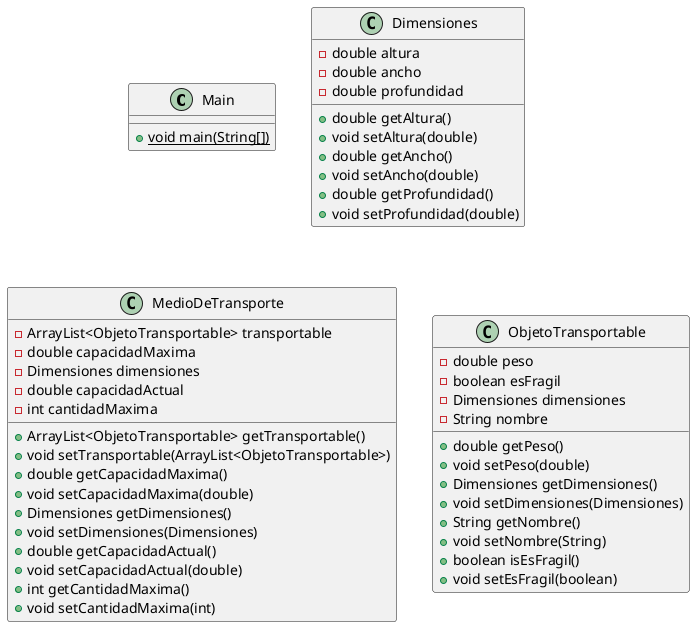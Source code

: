 @startuml
class Main {
+ {static} void main(String[])
}
class Dimensiones {
- double altura
- double ancho
- double profundidad
+ double getAltura()
+ void setAltura(double)
+ double getAncho()
+ void setAncho(double)
+ double getProfundidad()
+ void setProfundidad(double)
}
class MedioDeTransporte {
- ArrayList<ObjetoTransportable> transportable
- double capacidadMaxima
- Dimensiones dimensiones
- double capacidadActual
- int cantidadMaxima
+ ArrayList<ObjetoTransportable> getTransportable()
+ void setTransportable(ArrayList<ObjetoTransportable>)
+ double getCapacidadMaxima()
+ void setCapacidadMaxima(double)
+ Dimensiones getDimensiones()
+ void setDimensiones(Dimensiones)
+ double getCapacidadActual()
+ void setCapacidadActual(double)
+ int getCantidadMaxima()
+ void setCantidadMaxima(int)
}
class ObjetoTransportable {
- double peso
- boolean esFragil
- Dimensiones dimensiones
- String nombre
+ double getPeso()
+ void setPeso(double)
+ Dimensiones getDimensiones()
+ void setDimensiones(Dimensiones)
+ String getNombre()
+ void setNombre(String)
+ boolean isEsFragil()
+ void setEsFragil(boolean)
}
@enduml